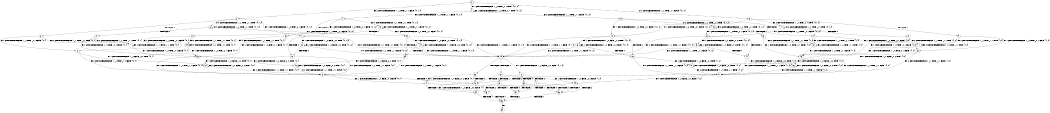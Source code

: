 digraph BCG {
size = "7, 10.5";
center = TRUE;
node [shape = circle];
0 [peripheries = 2];
0 -> 1 [label = "EX !1 !ATOMIC_EXCH_BRANCH (1, +0, TRUE, +0, 1, TRUE) !{0, 1, 2}"];
0 -> 2 [label = "EX !2 !ATOMIC_EXCH_BRANCH (1, +1, TRUE, +1, 1, FALSE) !{0, 1, 2}"];
0 -> 3 [label = "EX !0 !ATOMIC_EXCH_BRANCH (1, +1, TRUE, +1, 1, FALSE) !{0, 1, 2}"];
1 -> 4 [label = "EX !2 !ATOMIC_EXCH_BRANCH (1, +1, TRUE, +1, 1, FALSE) !{0, 1, 2}"];
1 -> 5 [label = "EX !0 !ATOMIC_EXCH_BRANCH (1, +1, TRUE, +1, 1, FALSE) !{0, 1, 2}"];
1 -> 1 [label = "EX !1 !ATOMIC_EXCH_BRANCH (1, +0, TRUE, +0, 1, TRUE) !{0, 1, 2}"];
2 -> 6 [label = "TERMINATE !2"];
2 -> 7 [label = "EX !1 !ATOMIC_EXCH_BRANCH (1, +0, TRUE, +0, 1, FALSE) !{0, 1, 2}"];
2 -> 8 [label = "EX !0 !ATOMIC_EXCH_BRANCH (1, +1, TRUE, +1, 1, TRUE) !{0, 1, 2}"];
3 -> 9 [label = "TERMINATE !0"];
3 -> 10 [label = "EX !1 !ATOMIC_EXCH_BRANCH (1, +0, TRUE, +0, 1, FALSE) !{0, 1, 2}"];
3 -> 11 [label = "EX !2 !ATOMIC_EXCH_BRANCH (1, +1, TRUE, +1, 1, TRUE) !{0, 1, 2}"];
4 -> 12 [label = "TERMINATE !2"];
4 -> 13 [label = "EX !0 !ATOMIC_EXCH_BRANCH (1, +1, TRUE, +1, 1, TRUE) !{0, 1, 2}"];
4 -> 7 [label = "EX !1 !ATOMIC_EXCH_BRANCH (1, +0, TRUE, +0, 1, FALSE) !{0, 1, 2}"];
5 -> 14 [label = "TERMINATE !0"];
5 -> 15 [label = "EX !2 !ATOMIC_EXCH_BRANCH (1, +1, TRUE, +1, 1, TRUE) !{0, 1, 2}"];
5 -> 10 [label = "EX !1 !ATOMIC_EXCH_BRANCH (1, +0, TRUE, +0, 1, FALSE) !{0, 1, 2}"];
6 -> 16 [label = "EX !1 !ATOMIC_EXCH_BRANCH (1, +0, TRUE, +0, 1, FALSE) !{0, 1}"];
6 -> 17 [label = "EX !0 !ATOMIC_EXCH_BRANCH (1, +1, TRUE, +1, 1, TRUE) !{0, 1}"];
7 -> 18 [label = "TERMINATE !2"];
7 -> 19 [label = "EX !0 !ATOMIC_EXCH_BRANCH (1, +1, TRUE, +1, 1, FALSE) !{0, 1, 2}"];
7 -> 20 [label = "EX !1 !ATOMIC_EXCH_BRANCH (1, +0, FALSE, +0, 2, TRUE) !{0, 1, 2}"];
8 -> 21 [label = "TERMINATE !2"];
8 -> 22 [label = "EX !1 !ATOMIC_EXCH_BRANCH (1, +0, TRUE, +0, 1, FALSE) !{0, 1, 2}"];
8 -> 8 [label = "EX !0 !ATOMIC_EXCH_BRANCH (1, +1, TRUE, +1, 1, TRUE) !{0, 1, 2}"];
9 -> 23 [label = "EX !1 !ATOMIC_EXCH_BRANCH (1, +0, TRUE, +0, 1, FALSE) !{1, 2}"];
9 -> 24 [label = "EX !2 !ATOMIC_EXCH_BRANCH (1, +1, TRUE, +1, 1, TRUE) !{1, 2}"];
10 -> 25 [label = "TERMINATE !0"];
10 -> 19 [label = "EX !2 !ATOMIC_EXCH_BRANCH (1, +1, TRUE, +1, 1, FALSE) !{0, 1, 2}"];
10 -> 26 [label = "EX !1 !ATOMIC_EXCH_BRANCH (1, +0, FALSE, +0, 2, TRUE) !{0, 1, 2}"];
11 -> 27 [label = "TERMINATE !0"];
11 -> 28 [label = "EX !1 !ATOMIC_EXCH_BRANCH (1, +0, TRUE, +0, 1, FALSE) !{0, 1, 2}"];
11 -> 11 [label = "EX !2 !ATOMIC_EXCH_BRANCH (1, +1, TRUE, +1, 1, TRUE) !{0, 1, 2}"];
12 -> 29 [label = "EX !0 !ATOMIC_EXCH_BRANCH (1, +1, TRUE, +1, 1, TRUE) !{0, 1}"];
12 -> 16 [label = "EX !1 !ATOMIC_EXCH_BRANCH (1, +0, TRUE, +0, 1, FALSE) !{0, 1}"];
13 -> 30 [label = "TERMINATE !2"];
13 -> 22 [label = "EX !1 !ATOMIC_EXCH_BRANCH (1, +0, TRUE, +0, 1, FALSE) !{0, 1, 2}"];
13 -> 13 [label = "EX !0 !ATOMIC_EXCH_BRANCH (1, +1, TRUE, +1, 1, TRUE) !{0, 1, 2}"];
14 -> 31 [label = "EX !2 !ATOMIC_EXCH_BRANCH (1, +1, TRUE, +1, 1, TRUE) !{1, 2}"];
14 -> 23 [label = "EX !1 !ATOMIC_EXCH_BRANCH (1, +0, TRUE, +0, 1, FALSE) !{1, 2}"];
15 -> 32 [label = "TERMINATE !0"];
15 -> 15 [label = "EX !2 !ATOMIC_EXCH_BRANCH (1, +1, TRUE, +1, 1, TRUE) !{0, 1, 2}"];
15 -> 28 [label = "EX !1 !ATOMIC_EXCH_BRANCH (1, +0, TRUE, +0, 1, FALSE) !{0, 1, 2}"];
16 -> 33 [label = "EX !0 !ATOMIC_EXCH_BRANCH (1, +1, TRUE, +1, 1, FALSE) !{0, 1}"];
16 -> 34 [label = "EX !1 !ATOMIC_EXCH_BRANCH (1, +0, FALSE, +0, 2, TRUE) !{0, 1}"];
17 -> 35 [label = "EX !1 !ATOMIC_EXCH_BRANCH (1, +0, TRUE, +0, 1, FALSE) !{0, 1}"];
17 -> 17 [label = "EX !0 !ATOMIC_EXCH_BRANCH (1, +1, TRUE, +1, 1, TRUE) !{0, 1}"];
18 -> 33 [label = "EX !0 !ATOMIC_EXCH_BRANCH (1, +1, TRUE, +1, 1, FALSE) !{0, 1}"];
18 -> 34 [label = "EX !1 !ATOMIC_EXCH_BRANCH (1, +0, FALSE, +0, 2, TRUE) !{0, 1}"];
19 -> 36 [label = "TERMINATE !2"];
19 -> 37 [label = "TERMINATE !0"];
19 -> 38 [label = "EX !1 !ATOMIC_EXCH_BRANCH (1, +0, FALSE, +0, 2, FALSE) !{0, 1, 2}"];
20 -> 18 [label = "TERMINATE !2"];
20 -> 19 [label = "EX !0 !ATOMIC_EXCH_BRANCH (1, +1, TRUE, +1, 1, FALSE) !{0, 1, 2}"];
20 -> 20 [label = "EX !1 !ATOMIC_EXCH_BRANCH (1, +0, FALSE, +0, 2, TRUE) !{0, 1, 2}"];
21 -> 35 [label = "EX !1 !ATOMIC_EXCH_BRANCH (1, +0, TRUE, +0, 1, FALSE) !{0, 1}"];
21 -> 17 [label = "EX !0 !ATOMIC_EXCH_BRANCH (1, +1, TRUE, +1, 1, TRUE) !{0, 1}"];
22 -> 39 [label = "TERMINATE !2"];
22 -> 40 [label = "EX !1 !ATOMIC_EXCH_BRANCH (1, +0, FALSE, +0, 2, TRUE) !{0, 1, 2}"];
22 -> 19 [label = "EX !0 !ATOMIC_EXCH_BRANCH (1, +1, TRUE, +1, 1, FALSE) !{0, 1, 2}"];
23 -> 41 [label = "EX !2 !ATOMIC_EXCH_BRANCH (1, +1, TRUE, +1, 1, FALSE) !{1, 2}"];
23 -> 42 [label = "EX !1 !ATOMIC_EXCH_BRANCH (1, +0, FALSE, +0, 2, TRUE) !{1, 2}"];
24 -> 43 [label = "EX !1 !ATOMIC_EXCH_BRANCH (1, +0, TRUE, +0, 1, FALSE) !{1, 2}"];
24 -> 24 [label = "EX !2 !ATOMIC_EXCH_BRANCH (1, +1, TRUE, +1, 1, TRUE) !{1, 2}"];
25 -> 41 [label = "EX !2 !ATOMIC_EXCH_BRANCH (1, +1, TRUE, +1, 1, FALSE) !{1, 2}"];
25 -> 42 [label = "EX !1 !ATOMIC_EXCH_BRANCH (1, +0, FALSE, +0, 2, TRUE) !{1, 2}"];
26 -> 25 [label = "TERMINATE !0"];
26 -> 19 [label = "EX !2 !ATOMIC_EXCH_BRANCH (1, +1, TRUE, +1, 1, FALSE) !{0, 1, 2}"];
26 -> 26 [label = "EX !1 !ATOMIC_EXCH_BRANCH (1, +0, FALSE, +0, 2, TRUE) !{0, 1, 2}"];
27 -> 43 [label = "EX !1 !ATOMIC_EXCH_BRANCH (1, +0, TRUE, +0, 1, FALSE) !{1, 2}"];
27 -> 24 [label = "EX !2 !ATOMIC_EXCH_BRANCH (1, +1, TRUE, +1, 1, TRUE) !{1, 2}"];
28 -> 44 [label = "TERMINATE !0"];
28 -> 19 [label = "EX !2 !ATOMIC_EXCH_BRANCH (1, +1, TRUE, +1, 1, FALSE) !{0, 1, 2}"];
28 -> 45 [label = "EX !1 !ATOMIC_EXCH_BRANCH (1, +0, FALSE, +0, 2, TRUE) !{0, 1, 2}"];
29 -> 35 [label = "EX !1 !ATOMIC_EXCH_BRANCH (1, +0, TRUE, +0, 1, FALSE) !{0, 1}"];
29 -> 29 [label = "EX !0 !ATOMIC_EXCH_BRANCH (1, +1, TRUE, +1, 1, TRUE) !{0, 1}"];
30 -> 35 [label = "EX !1 !ATOMIC_EXCH_BRANCH (1, +0, TRUE, +0, 1, FALSE) !{0, 1}"];
30 -> 29 [label = "EX !0 !ATOMIC_EXCH_BRANCH (1, +1, TRUE, +1, 1, TRUE) !{0, 1}"];
31 -> 31 [label = "EX !2 !ATOMIC_EXCH_BRANCH (1, +1, TRUE, +1, 1, TRUE) !{1, 2}"];
31 -> 43 [label = "EX !1 !ATOMIC_EXCH_BRANCH (1, +0, TRUE, +0, 1, FALSE) !{1, 2}"];
32 -> 31 [label = "EX !2 !ATOMIC_EXCH_BRANCH (1, +1, TRUE, +1, 1, TRUE) !{1, 2}"];
32 -> 43 [label = "EX !1 !ATOMIC_EXCH_BRANCH (1, +0, TRUE, +0, 1, FALSE) !{1, 2}"];
33 -> 46 [label = "TERMINATE !0"];
33 -> 47 [label = "EX !1 !ATOMIC_EXCH_BRANCH (1, +0, FALSE, +0, 2, FALSE) !{0, 1}"];
34 -> 33 [label = "EX !0 !ATOMIC_EXCH_BRANCH (1, +1, TRUE, +1, 1, FALSE) !{0, 1}"];
34 -> 34 [label = "EX !1 !ATOMIC_EXCH_BRANCH (1, +0, FALSE, +0, 2, TRUE) !{0, 1}"];
35 -> 48 [label = "EX !1 !ATOMIC_EXCH_BRANCH (1, +0, FALSE, +0, 2, TRUE) !{0, 1}"];
35 -> 33 [label = "EX !0 !ATOMIC_EXCH_BRANCH (1, +1, TRUE, +1, 1, FALSE) !{0, 1}"];
36 -> 46 [label = "TERMINATE !0"];
36 -> 47 [label = "EX !1 !ATOMIC_EXCH_BRANCH (1, +0, FALSE, +0, 2, FALSE) !{0, 1}"];
37 -> 46 [label = "TERMINATE !2"];
37 -> 49 [label = "EX !1 !ATOMIC_EXCH_BRANCH (1, +0, FALSE, +0, 2, FALSE) !{1, 2}"];
38 -> 50 [label = "TERMINATE !1"];
38 -> 51 [label = "TERMINATE !2"];
38 -> 52 [label = "TERMINATE !0"];
39 -> 48 [label = "EX !1 !ATOMIC_EXCH_BRANCH (1, +0, FALSE, +0, 2, TRUE) !{0, 1}"];
39 -> 33 [label = "EX !0 !ATOMIC_EXCH_BRANCH (1, +1, TRUE, +1, 1, FALSE) !{0, 1}"];
40 -> 39 [label = "TERMINATE !2"];
40 -> 40 [label = "EX !1 !ATOMIC_EXCH_BRANCH (1, +0, FALSE, +0, 2, TRUE) !{0, 1, 2}"];
40 -> 19 [label = "EX !0 !ATOMIC_EXCH_BRANCH (1, +1, TRUE, +1, 1, FALSE) !{0, 1, 2}"];
41 -> 46 [label = "TERMINATE !2"];
41 -> 49 [label = "EX !1 !ATOMIC_EXCH_BRANCH (1, +0, FALSE, +0, 2, FALSE) !{1, 2}"];
42 -> 41 [label = "EX !2 !ATOMIC_EXCH_BRANCH (1, +1, TRUE, +1, 1, FALSE) !{1, 2}"];
42 -> 42 [label = "EX !1 !ATOMIC_EXCH_BRANCH (1, +0, FALSE, +0, 2, TRUE) !{1, 2}"];
43 -> 41 [label = "EX !2 !ATOMIC_EXCH_BRANCH (1, +1, TRUE, +1, 1, FALSE) !{1, 2}"];
43 -> 53 [label = "EX !1 !ATOMIC_EXCH_BRANCH (1, +0, FALSE, +0, 2, TRUE) !{1, 2}"];
44 -> 41 [label = "EX !2 !ATOMIC_EXCH_BRANCH (1, +1, TRUE, +1, 1, FALSE) !{1, 2}"];
44 -> 53 [label = "EX !1 !ATOMIC_EXCH_BRANCH (1, +0, FALSE, +0, 2, TRUE) !{1, 2}"];
45 -> 44 [label = "TERMINATE !0"];
45 -> 19 [label = "EX !2 !ATOMIC_EXCH_BRANCH (1, +1, TRUE, +1, 1, FALSE) !{0, 1, 2}"];
45 -> 45 [label = "EX !1 !ATOMIC_EXCH_BRANCH (1, +0, FALSE, +0, 2, TRUE) !{0, 1, 2}"];
46 -> 54 [label = "EX !1 !ATOMIC_EXCH_BRANCH (1, +0, FALSE, +0, 2, FALSE) !{1}"];
47 -> 55 [label = "TERMINATE !1"];
47 -> 56 [label = "TERMINATE !0"];
48 -> 48 [label = "EX !1 !ATOMIC_EXCH_BRANCH (1, +0, FALSE, +0, 2, TRUE) !{0, 1}"];
48 -> 33 [label = "EX !0 !ATOMIC_EXCH_BRANCH (1, +1, TRUE, +1, 1, FALSE) !{0, 1}"];
49 -> 57 [label = "TERMINATE !1"];
49 -> 56 [label = "TERMINATE !2"];
50 -> 55 [label = "TERMINATE !2"];
50 -> 57 [label = "TERMINATE !0"];
51 -> 55 [label = "TERMINATE !1"];
51 -> 56 [label = "TERMINATE !0"];
52 -> 57 [label = "TERMINATE !1"];
52 -> 56 [label = "TERMINATE !2"];
53 -> 41 [label = "EX !2 !ATOMIC_EXCH_BRANCH (1, +1, TRUE, +1, 1, FALSE) !{1, 2}"];
53 -> 53 [label = "EX !1 !ATOMIC_EXCH_BRANCH (1, +0, FALSE, +0, 2, TRUE) !{1, 2}"];
54 -> 58 [label = "TERMINATE !1"];
55 -> 58 [label = "TERMINATE !0"];
56 -> 58 [label = "TERMINATE !1"];
57 -> 58 [label = "TERMINATE !2"];
58 -> 59 [label = "exit"];
}

